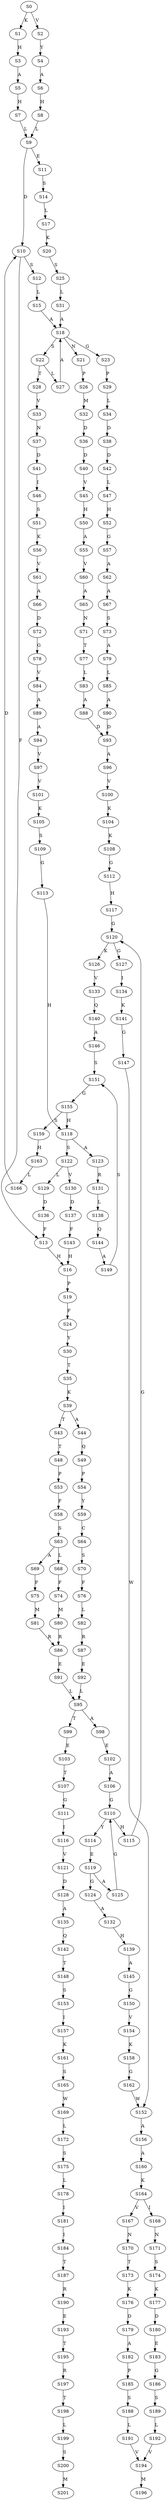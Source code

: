 strict digraph  {
	S0 -> S1 [ label = K ];
	S0 -> S2 [ label = V ];
	S1 -> S3 [ label = H ];
	S2 -> S4 [ label = Y ];
	S3 -> S5 [ label = A ];
	S4 -> S6 [ label = A ];
	S5 -> S7 [ label = H ];
	S6 -> S8 [ label = H ];
	S7 -> S9 [ label = L ];
	S8 -> S9 [ label = L ];
	S9 -> S10 [ label = D ];
	S9 -> S11 [ label = E ];
	S10 -> S12 [ label = S ];
	S10 -> S13 [ label = F ];
	S11 -> S14 [ label = S ];
	S12 -> S15 [ label = L ];
	S13 -> S16 [ label = H ];
	S14 -> S17 [ label = L ];
	S15 -> S18 [ label = A ];
	S16 -> S19 [ label = P ];
	S17 -> S20 [ label = K ];
	S18 -> S21 [ label = N ];
	S18 -> S22 [ label = S ];
	S18 -> S23 [ label = G ];
	S19 -> S24 [ label = F ];
	S20 -> S25 [ label = S ];
	S21 -> S26 [ label = P ];
	S22 -> S27 [ label = L ];
	S22 -> S28 [ label = T ];
	S23 -> S29 [ label = P ];
	S24 -> S30 [ label = Y ];
	S25 -> S31 [ label = L ];
	S26 -> S32 [ label = M ];
	S27 -> S18 [ label = A ];
	S28 -> S33 [ label = V ];
	S29 -> S34 [ label = L ];
	S30 -> S35 [ label = T ];
	S31 -> S18 [ label = A ];
	S32 -> S36 [ label = D ];
	S33 -> S37 [ label = N ];
	S34 -> S38 [ label = D ];
	S35 -> S39 [ label = K ];
	S36 -> S40 [ label = D ];
	S37 -> S41 [ label = D ];
	S38 -> S42 [ label = D ];
	S39 -> S43 [ label = T ];
	S39 -> S44 [ label = A ];
	S40 -> S45 [ label = V ];
	S41 -> S46 [ label = I ];
	S42 -> S47 [ label = L ];
	S43 -> S48 [ label = T ];
	S44 -> S49 [ label = Q ];
	S45 -> S50 [ label = H ];
	S46 -> S51 [ label = S ];
	S47 -> S52 [ label = H ];
	S48 -> S53 [ label = P ];
	S49 -> S54 [ label = P ];
	S50 -> S55 [ label = A ];
	S51 -> S56 [ label = K ];
	S52 -> S57 [ label = G ];
	S53 -> S58 [ label = F ];
	S54 -> S59 [ label = Y ];
	S55 -> S60 [ label = V ];
	S56 -> S61 [ label = V ];
	S57 -> S62 [ label = A ];
	S58 -> S63 [ label = S ];
	S59 -> S64 [ label = C ];
	S60 -> S65 [ label = A ];
	S61 -> S66 [ label = A ];
	S62 -> S67 [ label = A ];
	S63 -> S68 [ label = L ];
	S63 -> S69 [ label = A ];
	S64 -> S70 [ label = S ];
	S65 -> S71 [ label = N ];
	S66 -> S72 [ label = D ];
	S67 -> S73 [ label = S ];
	S68 -> S74 [ label = F ];
	S69 -> S75 [ label = F ];
	S70 -> S76 [ label = F ];
	S71 -> S77 [ label = T ];
	S72 -> S78 [ label = G ];
	S73 -> S79 [ label = A ];
	S74 -> S80 [ label = M ];
	S75 -> S81 [ label = M ];
	S76 -> S82 [ label = L ];
	S77 -> S83 [ label = L ];
	S78 -> S84 [ label = V ];
	S79 -> S85 [ label = L ];
	S80 -> S86 [ label = R ];
	S81 -> S86 [ label = R ];
	S82 -> S87 [ label = R ];
	S83 -> S88 [ label = A ];
	S84 -> S89 [ label = A ];
	S85 -> S90 [ label = A ];
	S86 -> S91 [ label = E ];
	S87 -> S92 [ label = E ];
	S88 -> S93 [ label = D ];
	S89 -> S94 [ label = A ];
	S90 -> S93 [ label = D ];
	S91 -> S95 [ label = L ];
	S92 -> S95 [ label = L ];
	S93 -> S96 [ label = A ];
	S94 -> S97 [ label = V ];
	S95 -> S98 [ label = A ];
	S95 -> S99 [ label = T ];
	S96 -> S100 [ label = V ];
	S97 -> S101 [ label = V ];
	S98 -> S102 [ label = E ];
	S99 -> S103 [ label = E ];
	S100 -> S104 [ label = K ];
	S101 -> S105 [ label = K ];
	S102 -> S106 [ label = A ];
	S103 -> S107 [ label = T ];
	S104 -> S108 [ label = K ];
	S105 -> S109 [ label = S ];
	S106 -> S110 [ label = G ];
	S107 -> S111 [ label = G ];
	S108 -> S112 [ label = G ];
	S109 -> S113 [ label = G ];
	S110 -> S114 [ label = Y ];
	S110 -> S115 [ label = H ];
	S111 -> S116 [ label = I ];
	S112 -> S117 [ label = H ];
	S113 -> S118 [ label = H ];
	S114 -> S119 [ label = E ];
	S115 -> S120 [ label = G ];
	S116 -> S121 [ label = V ];
	S117 -> S120 [ label = G ];
	S118 -> S122 [ label = S ];
	S118 -> S123 [ label = A ];
	S119 -> S124 [ label = G ];
	S119 -> S125 [ label = A ];
	S120 -> S126 [ label = K ];
	S120 -> S127 [ label = G ];
	S121 -> S128 [ label = D ];
	S122 -> S129 [ label = L ];
	S122 -> S130 [ label = V ];
	S123 -> S131 [ label = R ];
	S124 -> S132 [ label = A ];
	S125 -> S110 [ label = G ];
	S126 -> S133 [ label = V ];
	S127 -> S134 [ label = I ];
	S128 -> S135 [ label = A ];
	S129 -> S136 [ label = D ];
	S130 -> S137 [ label = D ];
	S131 -> S138 [ label = L ];
	S132 -> S139 [ label = H ];
	S133 -> S140 [ label = Q ];
	S134 -> S141 [ label = K ];
	S135 -> S142 [ label = Q ];
	S136 -> S13 [ label = F ];
	S137 -> S143 [ label = F ];
	S138 -> S144 [ label = Q ];
	S139 -> S145 [ label = A ];
	S140 -> S146 [ label = A ];
	S141 -> S147 [ label = G ];
	S142 -> S148 [ label = T ];
	S143 -> S16 [ label = H ];
	S144 -> S149 [ label = A ];
	S145 -> S150 [ label = G ];
	S146 -> S151 [ label = S ];
	S147 -> S152 [ label = W ];
	S148 -> S153 [ label = S ];
	S149 -> S151 [ label = S ];
	S150 -> S154 [ label = V ];
	S151 -> S155 [ label = G ];
	S152 -> S156 [ label = A ];
	S153 -> S157 [ label = I ];
	S154 -> S158 [ label = K ];
	S155 -> S118 [ label = H ];
	S155 -> S159 [ label = S ];
	S156 -> S160 [ label = A ];
	S157 -> S161 [ label = K ];
	S158 -> S162 [ label = G ];
	S159 -> S163 [ label = H ];
	S160 -> S164 [ label = K ];
	S161 -> S165 [ label = S ];
	S162 -> S152 [ label = W ];
	S163 -> S166 [ label = L ];
	S164 -> S167 [ label = V ];
	S164 -> S168 [ label = I ];
	S165 -> S169 [ label = W ];
	S166 -> S10 [ label = D ];
	S167 -> S170 [ label = N ];
	S168 -> S171 [ label = N ];
	S169 -> S172 [ label = L ];
	S170 -> S173 [ label = T ];
	S171 -> S174 [ label = S ];
	S172 -> S175 [ label = S ];
	S173 -> S176 [ label = K ];
	S174 -> S177 [ label = K ];
	S175 -> S178 [ label = L ];
	S176 -> S179 [ label = D ];
	S177 -> S180 [ label = D ];
	S178 -> S181 [ label = I ];
	S179 -> S182 [ label = A ];
	S180 -> S183 [ label = E ];
	S181 -> S184 [ label = I ];
	S182 -> S185 [ label = P ];
	S183 -> S186 [ label = G ];
	S184 -> S187 [ label = T ];
	S185 -> S188 [ label = S ];
	S186 -> S189 [ label = S ];
	S187 -> S190 [ label = R ];
	S188 -> S191 [ label = L ];
	S189 -> S192 [ label = L ];
	S190 -> S193 [ label = E ];
	S191 -> S194 [ label = V ];
	S192 -> S194 [ label = V ];
	S193 -> S195 [ label = T ];
	S194 -> S196 [ label = M ];
	S195 -> S197 [ label = R ];
	S197 -> S198 [ label = T ];
	S198 -> S199 [ label = L ];
	S199 -> S200 [ label = S ];
	S200 -> S201 [ label = M ];
}
